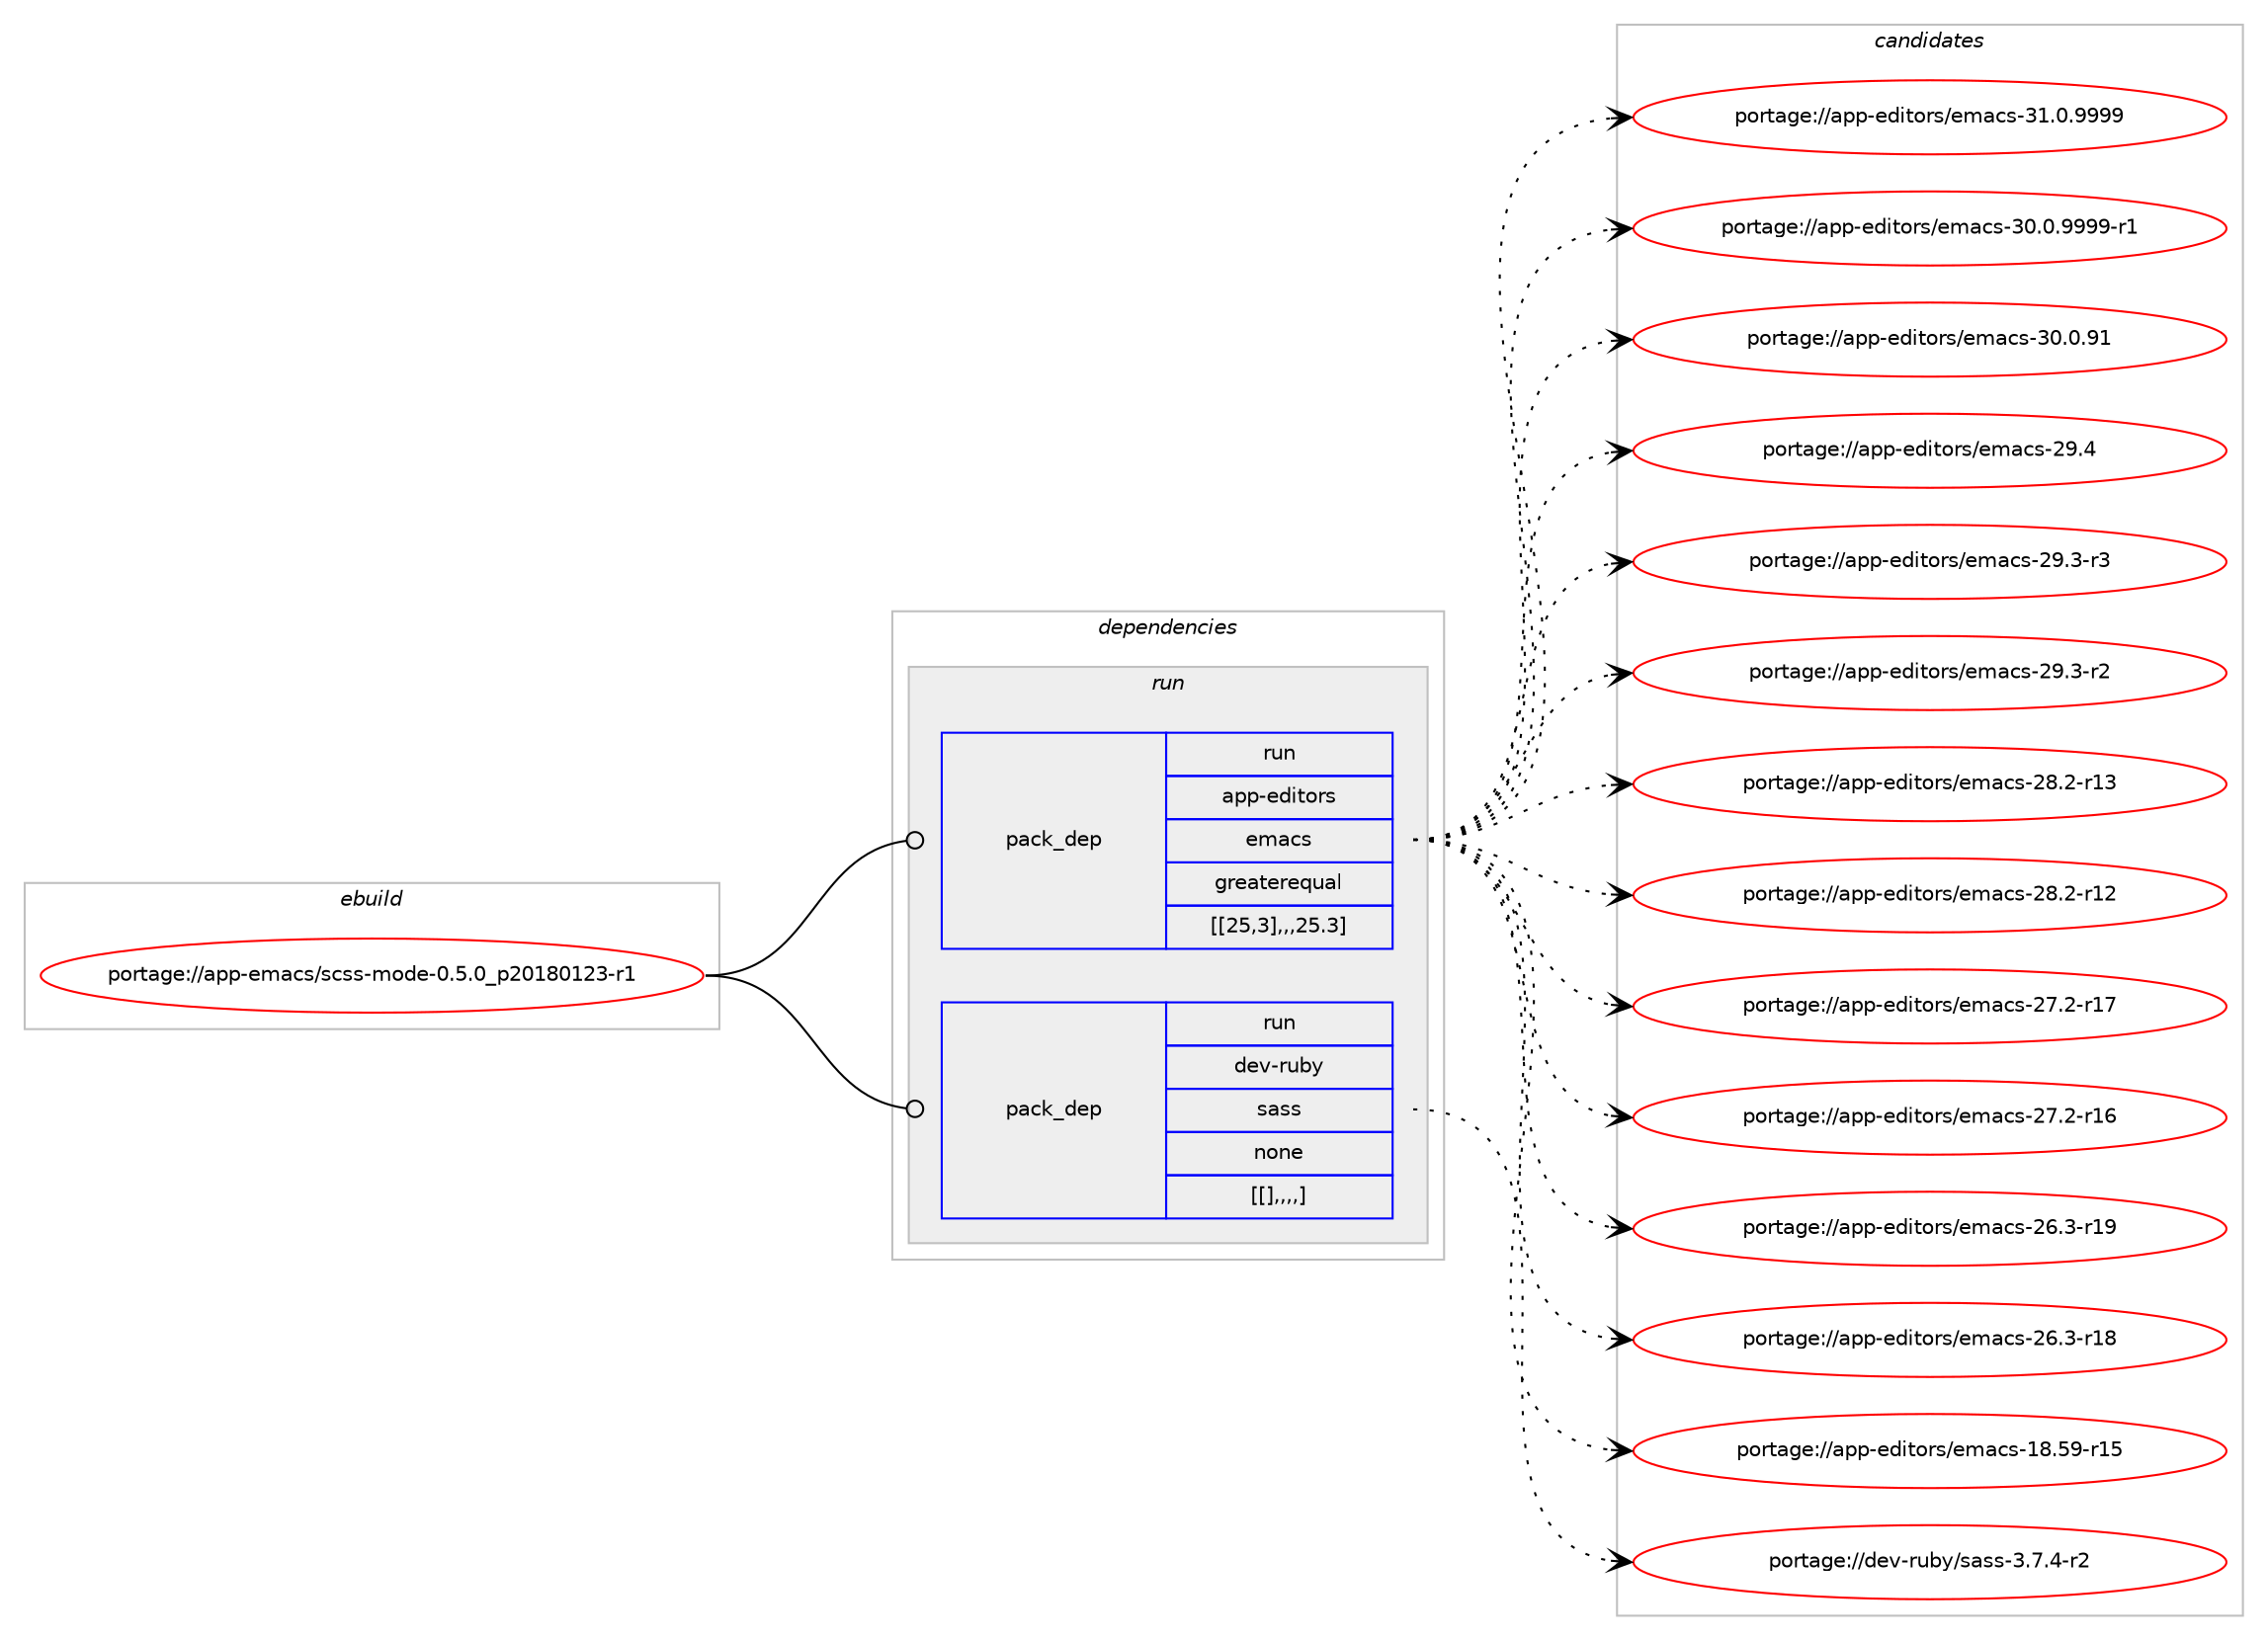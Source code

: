 digraph prolog {

# *************
# Graph options
# *************

newrank=true;
concentrate=true;
compound=true;
graph [rankdir=LR,fontname=Helvetica,fontsize=10,ranksep=1.5];#, ranksep=2.5, nodesep=0.2];
edge  [arrowhead=vee];
node  [fontname=Helvetica,fontsize=10];

# **********
# The ebuild
# **********

subgraph cluster_leftcol {
color=gray;
label=<<i>ebuild</i>>;
id [label="portage://app-emacs/scss-mode-0.5.0_p20180123-r1", color=red, width=4, href="../app-emacs/scss-mode-0.5.0_p20180123-r1.svg"];
}

# ****************
# The dependencies
# ****************

subgraph cluster_midcol {
color=gray;
label=<<i>dependencies</i>>;
subgraph cluster_compile {
fillcolor="#eeeeee";
style=filled;
label=<<i>compile</i>>;
}
subgraph cluster_compileandrun {
fillcolor="#eeeeee";
style=filled;
label=<<i>compile and run</i>>;
}
subgraph cluster_run {
fillcolor="#eeeeee";
style=filled;
label=<<i>run</i>>;
subgraph pack16961 {
dependency23539 [label=<<TABLE BORDER="0" CELLBORDER="1" CELLSPACING="0" CELLPADDING="4" WIDTH="220"><TR><TD ROWSPAN="6" CELLPADDING="30">pack_dep</TD></TR><TR><TD WIDTH="110">run</TD></TR><TR><TD>app-editors</TD></TR><TR><TD>emacs</TD></TR><TR><TD>greaterequal</TD></TR><TR><TD>[[25,3],,,25.3]</TD></TR></TABLE>>, shape=none, color=blue];
}
id:e -> dependency23539:w [weight=20,style="solid",arrowhead="odot"];
subgraph pack16962 {
dependency23540 [label=<<TABLE BORDER="0" CELLBORDER="1" CELLSPACING="0" CELLPADDING="4" WIDTH="220"><TR><TD ROWSPAN="6" CELLPADDING="30">pack_dep</TD></TR><TR><TD WIDTH="110">run</TD></TR><TR><TD>dev-ruby</TD></TR><TR><TD>sass</TD></TR><TR><TD>none</TD></TR><TR><TD>[[],,,,]</TD></TR></TABLE>>, shape=none, color=blue];
}
id:e -> dependency23540:w [weight=20,style="solid",arrowhead="odot"];
}
}

# **************
# The candidates
# **************

subgraph cluster_choices {
rank=same;
color=gray;
label=<<i>candidates</i>>;

subgraph choice16961 {
color=black;
nodesep=1;
choice971121124510110010511611111411547101109979911545514946484657575757 [label="portage://app-editors/emacs-31.0.9999", color=red, width=4,href="../app-editors/emacs-31.0.9999.svg"];
choice9711211245101100105116111114115471011099799115455148464846575757574511449 [label="portage://app-editors/emacs-30.0.9999-r1", color=red, width=4,href="../app-editors/emacs-30.0.9999-r1.svg"];
choice97112112451011001051161111141154710110997991154551484648465749 [label="portage://app-editors/emacs-30.0.91", color=red, width=4,href="../app-editors/emacs-30.0.91.svg"];
choice97112112451011001051161111141154710110997991154550574652 [label="portage://app-editors/emacs-29.4", color=red, width=4,href="../app-editors/emacs-29.4.svg"];
choice971121124510110010511611111411547101109979911545505746514511451 [label="portage://app-editors/emacs-29.3-r3", color=red, width=4,href="../app-editors/emacs-29.3-r3.svg"];
choice971121124510110010511611111411547101109979911545505746514511450 [label="portage://app-editors/emacs-29.3-r2", color=red, width=4,href="../app-editors/emacs-29.3-r2.svg"];
choice97112112451011001051161111141154710110997991154550564650451144951 [label="portage://app-editors/emacs-28.2-r13", color=red, width=4,href="../app-editors/emacs-28.2-r13.svg"];
choice97112112451011001051161111141154710110997991154550564650451144950 [label="portage://app-editors/emacs-28.2-r12", color=red, width=4,href="../app-editors/emacs-28.2-r12.svg"];
choice97112112451011001051161111141154710110997991154550554650451144955 [label="portage://app-editors/emacs-27.2-r17", color=red, width=4,href="../app-editors/emacs-27.2-r17.svg"];
choice97112112451011001051161111141154710110997991154550554650451144954 [label="portage://app-editors/emacs-27.2-r16", color=red, width=4,href="../app-editors/emacs-27.2-r16.svg"];
choice97112112451011001051161111141154710110997991154550544651451144957 [label="portage://app-editors/emacs-26.3-r19", color=red, width=4,href="../app-editors/emacs-26.3-r19.svg"];
choice97112112451011001051161111141154710110997991154550544651451144956 [label="portage://app-editors/emacs-26.3-r18", color=red, width=4,href="../app-editors/emacs-26.3-r18.svg"];
choice9711211245101100105116111114115471011099799115454956465357451144953 [label="portage://app-editors/emacs-18.59-r15", color=red, width=4,href="../app-editors/emacs-18.59-r15.svg"];
dependency23539:e -> choice971121124510110010511611111411547101109979911545514946484657575757:w [style=dotted,weight="100"];
dependency23539:e -> choice9711211245101100105116111114115471011099799115455148464846575757574511449:w [style=dotted,weight="100"];
dependency23539:e -> choice97112112451011001051161111141154710110997991154551484648465749:w [style=dotted,weight="100"];
dependency23539:e -> choice97112112451011001051161111141154710110997991154550574652:w [style=dotted,weight="100"];
dependency23539:e -> choice971121124510110010511611111411547101109979911545505746514511451:w [style=dotted,weight="100"];
dependency23539:e -> choice971121124510110010511611111411547101109979911545505746514511450:w [style=dotted,weight="100"];
dependency23539:e -> choice97112112451011001051161111141154710110997991154550564650451144951:w [style=dotted,weight="100"];
dependency23539:e -> choice97112112451011001051161111141154710110997991154550564650451144950:w [style=dotted,weight="100"];
dependency23539:e -> choice97112112451011001051161111141154710110997991154550554650451144955:w [style=dotted,weight="100"];
dependency23539:e -> choice97112112451011001051161111141154710110997991154550554650451144954:w [style=dotted,weight="100"];
dependency23539:e -> choice97112112451011001051161111141154710110997991154550544651451144957:w [style=dotted,weight="100"];
dependency23539:e -> choice97112112451011001051161111141154710110997991154550544651451144956:w [style=dotted,weight="100"];
dependency23539:e -> choice9711211245101100105116111114115471011099799115454956465357451144953:w [style=dotted,weight="100"];
}
subgraph choice16962 {
color=black;
nodesep=1;
choice100101118451141179812147115971151154551465546524511450 [label="portage://dev-ruby/sass-3.7.4-r2", color=red, width=4,href="../dev-ruby/sass-3.7.4-r2.svg"];
dependency23540:e -> choice100101118451141179812147115971151154551465546524511450:w [style=dotted,weight="100"];
}
}

}
